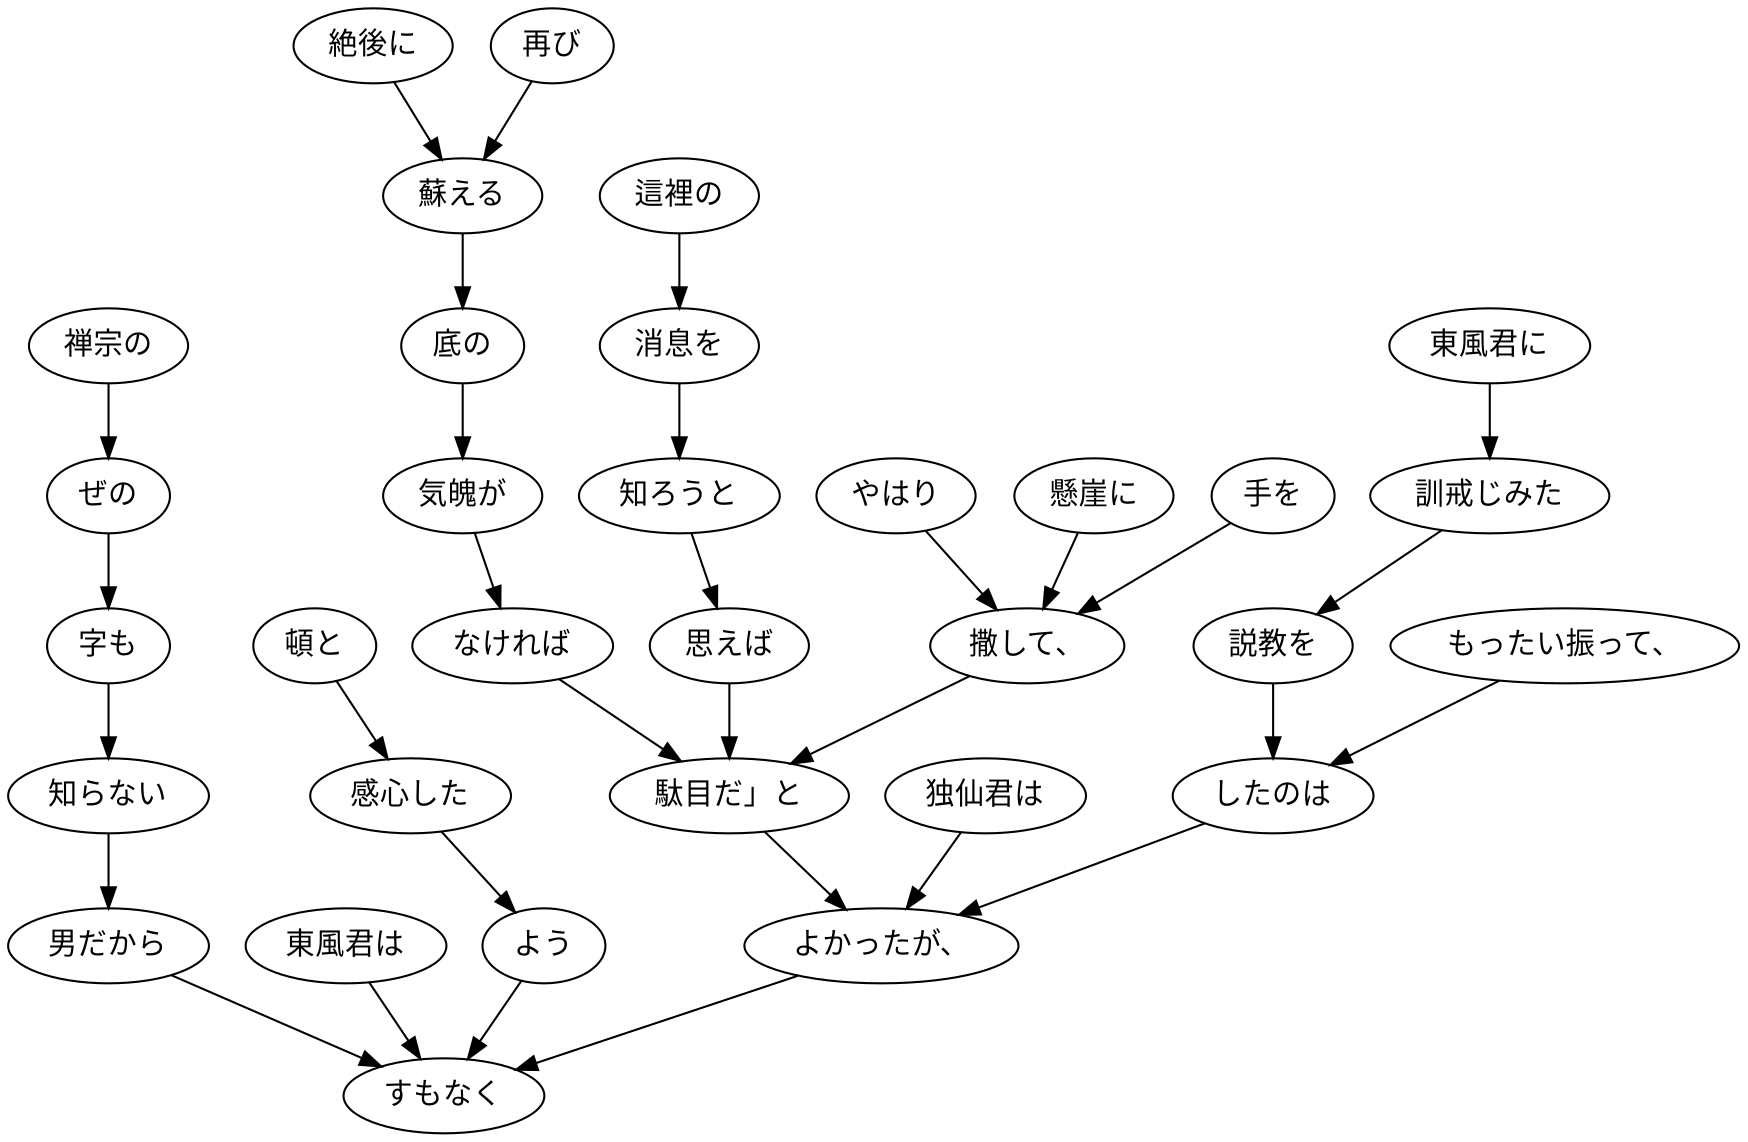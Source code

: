digraph graph7896 {
	node0 [label="這裡の"];
	node1 [label="消息を"];
	node2 [label="知ろうと"];
	node3 [label="思えば"];
	node4 [label="やはり"];
	node5 [label="懸崖に"];
	node6 [label="手を"];
	node7 [label="撒して、"];
	node8 [label="絶後に"];
	node9 [label="再び"];
	node10 [label="蘇える"];
	node11 [label="底の"];
	node12 [label="気魄が"];
	node13 [label="なければ"];
	node14 [label="駄目だ」と"];
	node15 [label="独仙君は"];
	node16 [label="もったい振って、"];
	node17 [label="東風君に"];
	node18 [label="訓戒じみた"];
	node19 [label="説教を"];
	node20 [label="したのは"];
	node21 [label="よかったが、"];
	node22 [label="東風君は"];
	node23 [label="禅宗の"];
	node24 [label="ぜの"];
	node25 [label="字も"];
	node26 [label="知らない"];
	node27 [label="男だから"];
	node28 [label="頓と"];
	node29 [label="感心した"];
	node30 [label="よう"];
	node31 [label="すもなく"];
	node0 -> node1;
	node1 -> node2;
	node2 -> node3;
	node3 -> node14;
	node4 -> node7;
	node5 -> node7;
	node6 -> node7;
	node7 -> node14;
	node8 -> node10;
	node9 -> node10;
	node10 -> node11;
	node11 -> node12;
	node12 -> node13;
	node13 -> node14;
	node14 -> node21;
	node15 -> node21;
	node16 -> node20;
	node17 -> node18;
	node18 -> node19;
	node19 -> node20;
	node20 -> node21;
	node21 -> node31;
	node22 -> node31;
	node23 -> node24;
	node24 -> node25;
	node25 -> node26;
	node26 -> node27;
	node27 -> node31;
	node28 -> node29;
	node29 -> node30;
	node30 -> node31;
}
